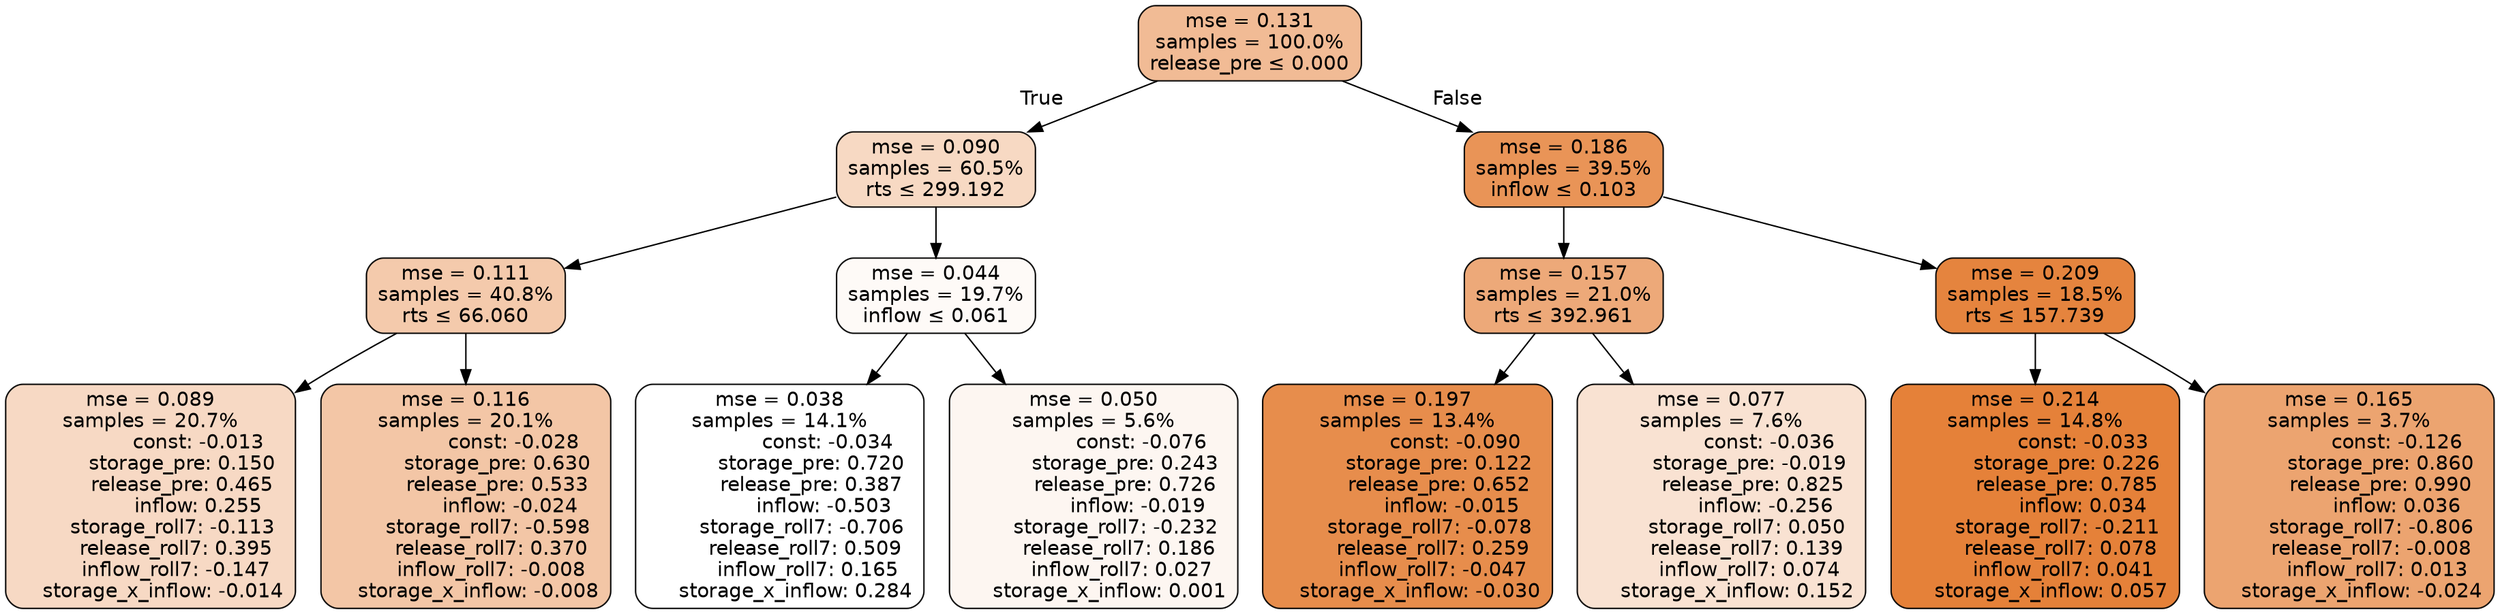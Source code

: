 digraph tree {
bgcolor="transparent"
node [shape=rectangle, style="filled, rounded", color="black", fontname=helvetica] ;
edge [fontname=helvetica] ;
	"0" [label="mse = 0.131
samples = 100.0%
release_pre &le; 0.000", fillcolor="#f1bb95"]
	"1" [label="mse = 0.090
samples = 60.5%
rts &le; 299.192", fillcolor="#f7d9c3"]
	"2" [label="mse = 0.111
samples = 40.8%
rts &le; 66.060", fillcolor="#f4caac"]
	"3" [label="mse = 0.089
samples = 20.7%
               const: -0.013
          storage_pre: 0.150
          release_pre: 0.465
               inflow: 0.255
       storage_roll7: -0.113
        release_roll7: 0.395
        inflow_roll7: -0.147
    storage_x_inflow: -0.014", fillcolor="#f7d9c4"]
	"4" [label="mse = 0.116
samples = 20.1%
               const: -0.028
          storage_pre: 0.630
          release_pre: 0.533
              inflow: -0.024
       storage_roll7: -0.598
        release_roll7: 0.370
        inflow_roll7: -0.008
    storage_x_inflow: -0.008", fillcolor="#f3c6a6"]
	"5" [label="mse = 0.044
samples = 19.7%
inflow &le; 0.061", fillcolor="#fefaf7"]
	"6" [label="mse = 0.038
samples = 14.1%
               const: -0.034
          storage_pre: 0.720
          release_pre: 0.387
              inflow: -0.503
       storage_roll7: -0.706
        release_roll7: 0.509
         inflow_roll7: 0.165
     storage_x_inflow: 0.284", fillcolor="#ffffff"]
	"7" [label="mse = 0.050
samples = 5.6%
               const: -0.076
          storage_pre: 0.243
          release_pre: 0.726
              inflow: -0.019
       storage_roll7: -0.232
        release_roll7: 0.186
         inflow_roll7: 0.027
     storage_x_inflow: 0.001", fillcolor="#fdf6f1"]
	"8" [label="mse = 0.186
samples = 39.5%
inflow &le; 0.103", fillcolor="#e99457"]
	"9" [label="mse = 0.157
samples = 21.0%
rts &le; 392.961", fillcolor="#eda979"]
	"10" [label="mse = 0.197
samples = 13.4%
               const: -0.090
          storage_pre: 0.122
          release_pre: 0.652
              inflow: -0.015
       storage_roll7: -0.078
        release_roll7: 0.259
        inflow_roll7: -0.047
    storage_x_inflow: -0.030", fillcolor="#e78d4c"]
	"11" [label="mse = 0.077
samples = 7.6%
               const: -0.036
         storage_pre: -0.019
          release_pre: 0.825
              inflow: -0.256
        storage_roll7: 0.050
        release_roll7: 0.139
         inflow_roll7: 0.074
     storage_x_inflow: 0.152", fillcolor="#f9e2d2"]
	"12" [label="mse = 0.209
samples = 18.5%
rts &le; 157.739", fillcolor="#e5843e"]
	"13" [label="mse = 0.214
samples = 14.8%
               const: -0.033
          storage_pre: 0.226
          release_pre: 0.785
               inflow: 0.034
       storage_roll7: -0.211
        release_roll7: 0.078
         inflow_roll7: 0.041
     storage_x_inflow: 0.057", fillcolor="#e58139"]
	"14" [label="mse = 0.165
samples = 3.7%
               const: -0.126
          storage_pre: 0.860
          release_pre: 0.990
               inflow: 0.036
       storage_roll7: -0.806
       release_roll7: -0.008
         inflow_roll7: 0.013
    storage_x_inflow: -0.024", fillcolor="#eca470"]

	"0" -> "1" [labeldistance=2.5, labelangle=45, headlabel="True"]
	"1" -> "2"
	"2" -> "3"
	"2" -> "4"
	"1" -> "5"
	"5" -> "6"
	"5" -> "7"
	"0" -> "8" [labeldistance=2.5, labelangle=-45, headlabel="False"]
	"8" -> "9"
	"9" -> "10"
	"9" -> "11"
	"8" -> "12"
	"12" -> "13"
	"12" -> "14"
}